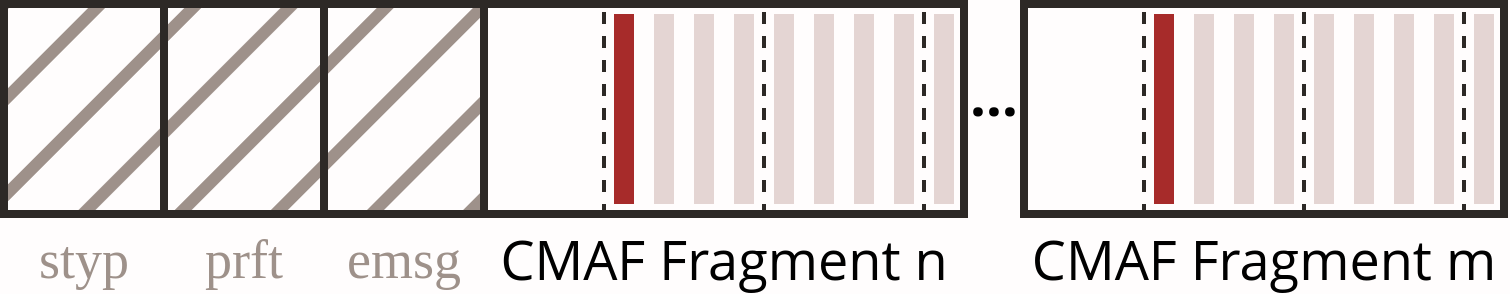 <mxfile>
    <diagram id="6ObwSw7GGpYElaVP92g4" name="Page-1">
        <mxGraphModel dx="1162" dy="991" grid="1" gridSize="10" guides="1" tooltips="1" connect="1" arrows="1" fold="1" page="1" pageScale="1" pageWidth="827" pageHeight="1169" background="#FFFDFD" math="0" shadow="0">
            <root>
                <mxCell id="0"/>
                <mxCell id="1" parent="0"/>
                <mxCell id="138" value="CMAF Fragment n" style="rounded=0;whiteSpace=wrap;html=1;strokeColor=#2D2926;fillColor=none;strokeWidth=4;fontFamily=Open Sans;labelBackgroundColor=none;labelPosition=center;verticalLabelPosition=bottom;align=center;verticalAlign=top;fontSize=27;fontStyle=0" parent="1" vertex="1">
                    <mxGeometry x="280" y="40" width="240" height="105" as="geometry"/>
                </mxCell>
                <mxCell id="139" value="prft" style="rounded=0;whiteSpace=wrap;html=1;strokeColor=#2D2926;fillColor=#9E918A;strokeWidth=4;fontFamily=Hack;labelBackgroundColor=none;labelPosition=center;verticalLabelPosition=bottom;align=center;verticalAlign=top;fontSize=27;fontStyle=0;gradientColor=none;shadow=0;glass=0;fillStyle=hatch;fontColor=#9E918A;" parent="1" vertex="1">
                    <mxGeometry x="120" y="40" width="80" height="105" as="geometry"/>
                </mxCell>
                <mxCell id="140" value="styp" style="rounded=0;whiteSpace=wrap;html=1;strokeColor=#2D2926;fillColor=#9E918A;strokeWidth=4;fontFamily=Hack;labelBackgroundColor=none;labelPosition=center;verticalLabelPosition=bottom;align=center;verticalAlign=top;fontSize=27;fontStyle=0;gradientColor=none;shadow=0;glass=0;fillStyle=hatch;fontColor=#9E918A;" parent="1" vertex="1">
                    <mxGeometry x="40" y="40" width="80" height="105" as="geometry"/>
                </mxCell>
                <mxCell id="141" value="CMAF Fragment m" style="rounded=0;whiteSpace=wrap;html=1;strokeColor=#2D2926;fillColor=none;strokeWidth=4;fontFamily=Open Sans;labelBackgroundColor=none;labelPosition=center;verticalLabelPosition=bottom;align=center;verticalAlign=top;fontSize=27;fontStyle=0" parent="1" vertex="1">
                    <mxGeometry x="550" y="40" width="240" height="105" as="geometry"/>
                </mxCell>
                <mxCell id="142" value="&lt;span style=&quot;font-family: &amp;quot;Open Sans&amp;quot;; font-size: 28px; font-weight: 700; text-align: right;&quot;&gt;…&lt;/span&gt;" style="text;html=1;strokeColor=none;fillColor=none;align=center;verticalAlign=middle;whiteSpace=wrap;rounded=0;labelBackgroundColor=none;" parent="1" vertex="1">
                    <mxGeometry x="520" y="70" width="30" height="30" as="geometry"/>
                </mxCell>
                <mxCell id="143" value="" style="rounded=0;whiteSpace=wrap;html=1;labelPosition=center;verticalLabelPosition=top;align=center;verticalAlign=bottom;strokeColor=none;fillColor=#A72B2A;fontFamily=Open Sans;labelBackgroundColor=none;" parent="1" vertex="1">
                    <mxGeometry x="345" y="45" width="10" height="95" as="geometry"/>
                </mxCell>
                <mxCell id="144" value="" style="rounded=0;whiteSpace=wrap;html=1;labelPosition=center;verticalLabelPosition=top;align=center;verticalAlign=bottom;strokeColor=none;fillColor=#E4D5D3;fontFamily=Open Sans;labelBackgroundColor=none;" parent="1" vertex="1">
                    <mxGeometry x="365" y="45" width="10" height="95" as="geometry"/>
                </mxCell>
                <mxCell id="145" value="" style="rounded=0;whiteSpace=wrap;html=1;labelPosition=center;verticalLabelPosition=top;align=center;verticalAlign=bottom;strokeColor=none;fillColor=#E4D5D3;fontFamily=Open Sans;labelBackgroundColor=none;" parent="1" vertex="1">
                    <mxGeometry x="385" y="45" width="10" height="95" as="geometry"/>
                </mxCell>
                <mxCell id="146" value="" style="rounded=0;whiteSpace=wrap;html=1;labelPosition=center;verticalLabelPosition=top;align=center;verticalAlign=bottom;strokeColor=none;fillColor=#E4D5D3;fontFamily=Open Sans;labelBackgroundColor=none;" parent="1" vertex="1">
                    <mxGeometry x="405" y="45" width="10" height="95" as="geometry"/>
                </mxCell>
                <mxCell id="147" value="" style="rounded=0;whiteSpace=wrap;html=1;labelPosition=center;verticalLabelPosition=top;align=center;verticalAlign=bottom;strokeColor=none;fillColor=#E4D5D3;fontFamily=Open Sans;labelBackgroundColor=none;" parent="1" vertex="1">
                    <mxGeometry x="425" y="45" width="10" height="95" as="geometry"/>
                </mxCell>
                <mxCell id="148" value="" style="rounded=0;whiteSpace=wrap;html=1;labelPosition=center;verticalLabelPosition=top;align=center;verticalAlign=bottom;strokeColor=none;fillColor=#E4D5D3;fontFamily=Open Sans;labelBackgroundColor=none;" parent="1" vertex="1">
                    <mxGeometry x="445" y="45" width="10" height="95" as="geometry"/>
                </mxCell>
                <mxCell id="149" value="" style="rounded=0;whiteSpace=wrap;html=1;labelPosition=center;verticalLabelPosition=top;align=center;verticalAlign=bottom;strokeColor=none;fillColor=#E4D5D3;fontFamily=Open Sans;labelBackgroundColor=none;" parent="1" vertex="1">
                    <mxGeometry x="465" y="45" width="10" height="95" as="geometry"/>
                </mxCell>
                <mxCell id="150" value="" style="rounded=0;whiteSpace=wrap;html=1;labelPosition=center;verticalLabelPosition=top;align=center;verticalAlign=bottom;strokeColor=none;fillColor=#E4D5D3;fontFamily=Open Sans;labelBackgroundColor=none;" parent="1" vertex="1">
                    <mxGeometry x="485" y="45" width="10" height="95" as="geometry"/>
                </mxCell>
                <mxCell id="151" value="" style="rounded=0;whiteSpace=wrap;html=1;labelPosition=center;verticalLabelPosition=top;align=center;verticalAlign=bottom;strokeColor=none;fillColor=#E4D5D3;fontFamily=Open Sans;labelBackgroundColor=none;" parent="1" vertex="1">
                    <mxGeometry x="505" y="45" width="10" height="95" as="geometry"/>
                </mxCell>
                <mxCell id="152" value="" style="rounded=0;whiteSpace=wrap;html=1;labelPosition=center;verticalLabelPosition=top;align=center;verticalAlign=bottom;strokeColor=none;fillColor=#A72B2A;fontFamily=Open Sans;labelBackgroundColor=none;" parent="1" vertex="1">
                    <mxGeometry x="615" y="45" width="10" height="95" as="geometry"/>
                </mxCell>
                <mxCell id="153" value="" style="rounded=0;whiteSpace=wrap;html=1;labelPosition=center;verticalLabelPosition=top;align=center;verticalAlign=bottom;strokeColor=none;fillColor=#E4D5D3;fontFamily=Open Sans;labelBackgroundColor=none;" parent="1" vertex="1">
                    <mxGeometry x="635" y="45" width="10" height="95" as="geometry"/>
                </mxCell>
                <mxCell id="154" value="" style="rounded=0;whiteSpace=wrap;html=1;labelPosition=center;verticalLabelPosition=top;align=center;verticalAlign=bottom;strokeColor=none;fillColor=#E4D5D3;fontFamily=Open Sans;labelBackgroundColor=none;" parent="1" vertex="1">
                    <mxGeometry x="655" y="45" width="10" height="95" as="geometry"/>
                </mxCell>
                <mxCell id="155" value="" style="rounded=0;whiteSpace=wrap;html=1;labelPosition=center;verticalLabelPosition=top;align=center;verticalAlign=bottom;strokeColor=none;fillColor=#E4D5D3;fontFamily=Open Sans;labelBackgroundColor=none;" parent="1" vertex="1">
                    <mxGeometry x="675" y="45" width="10" height="95" as="geometry"/>
                </mxCell>
                <mxCell id="156" value="" style="rounded=0;whiteSpace=wrap;html=1;labelPosition=center;verticalLabelPosition=top;align=center;verticalAlign=bottom;strokeColor=none;fillColor=#E4D5D3;fontFamily=Open Sans;labelBackgroundColor=none;" parent="1" vertex="1">
                    <mxGeometry x="695" y="45" width="10" height="95" as="geometry"/>
                </mxCell>
                <mxCell id="157" value="" style="rounded=0;whiteSpace=wrap;html=1;labelPosition=center;verticalLabelPosition=top;align=center;verticalAlign=bottom;strokeColor=none;fillColor=#E4D5D3;fontFamily=Open Sans;labelBackgroundColor=none;" parent="1" vertex="1">
                    <mxGeometry x="715" y="45" width="10" height="95" as="geometry"/>
                </mxCell>
                <mxCell id="158" value="" style="rounded=0;whiteSpace=wrap;html=1;labelPosition=center;verticalLabelPosition=top;align=center;verticalAlign=bottom;strokeColor=none;fillColor=#E4D5D3;fontFamily=Open Sans;labelBackgroundColor=none;" parent="1" vertex="1">
                    <mxGeometry x="735" y="45" width="10" height="95" as="geometry"/>
                </mxCell>
                <mxCell id="159" value="" style="rounded=0;whiteSpace=wrap;html=1;labelPosition=center;verticalLabelPosition=top;align=center;verticalAlign=bottom;strokeColor=none;fillColor=#E4D5D3;fontFamily=Open Sans;labelBackgroundColor=none;" parent="1" vertex="1">
                    <mxGeometry x="755" y="45" width="10" height="95" as="geometry"/>
                </mxCell>
                <mxCell id="160" value="" style="rounded=0;whiteSpace=wrap;html=1;labelPosition=center;verticalLabelPosition=top;align=center;verticalAlign=bottom;strokeColor=none;fillColor=#E4D5D3;fontFamily=Open Sans;labelBackgroundColor=none;" parent="1" vertex="1">
                    <mxGeometry x="775" y="45" width="10" height="95" as="geometry"/>
                </mxCell>
                <mxCell id="161" value="emsg" style="rounded=0;whiteSpace=wrap;html=1;strokeColor=#2D2926;fillColor=#9E918A;strokeWidth=4;fontFamily=Hack;labelBackgroundColor=none;labelPosition=center;verticalLabelPosition=bottom;align=center;verticalAlign=top;fontSize=27;fontStyle=0;gradientColor=none;shadow=0;glass=0;fillStyle=hatch;fontColor=#9E918A;" parent="1" vertex="1">
                    <mxGeometry x="200" y="40" width="80" height="105" as="geometry"/>
                </mxCell>
                <mxCell id="163" value="" style="rounded=0;whiteSpace=wrap;html=1;strokeColor=#2D2926;fillColor=none;strokeWidth=2;fontFamily=Open Sans;labelBackgroundColor=none;labelPosition=center;verticalLabelPosition=bottom;align=center;verticalAlign=top;fontSize=27;fontStyle=0;dashed=1;" parent="1" vertex="1">
                    <mxGeometry x="340" y="40" width="80" height="105" as="geometry"/>
                </mxCell>
                <mxCell id="164" value="" style="rounded=0;whiteSpace=wrap;html=1;strokeColor=#2D2926;fillColor=none;strokeWidth=2;fontFamily=Open Sans;labelBackgroundColor=none;labelPosition=center;verticalLabelPosition=bottom;align=center;verticalAlign=top;fontSize=27;fontStyle=0;dashed=1;" parent="1" vertex="1">
                    <mxGeometry x="420" y="40" width="80" height="105" as="geometry"/>
                </mxCell>
                <mxCell id="165" value="" style="rounded=0;whiteSpace=wrap;html=1;strokeColor=#2D2926;fillColor=none;strokeWidth=2;fontFamily=Open Sans;labelBackgroundColor=none;labelPosition=center;verticalLabelPosition=bottom;align=center;verticalAlign=top;fontSize=27;fontStyle=0;dashed=1;" parent="1" vertex="1">
                    <mxGeometry x="610" y="40" width="80" height="105" as="geometry"/>
                </mxCell>
                <mxCell id="166" value="" style="rounded=0;whiteSpace=wrap;html=1;strokeColor=#2D2926;fillColor=none;strokeWidth=2;fontFamily=Open Sans;labelBackgroundColor=none;labelPosition=center;verticalLabelPosition=bottom;align=center;verticalAlign=top;fontSize=27;fontStyle=0;dashed=1;" parent="1" vertex="1">
                    <mxGeometry x="690" y="40" width="80" height="105" as="geometry"/>
                </mxCell>
            </root>
        </mxGraphModel>
    </diagram>
</mxfile>
